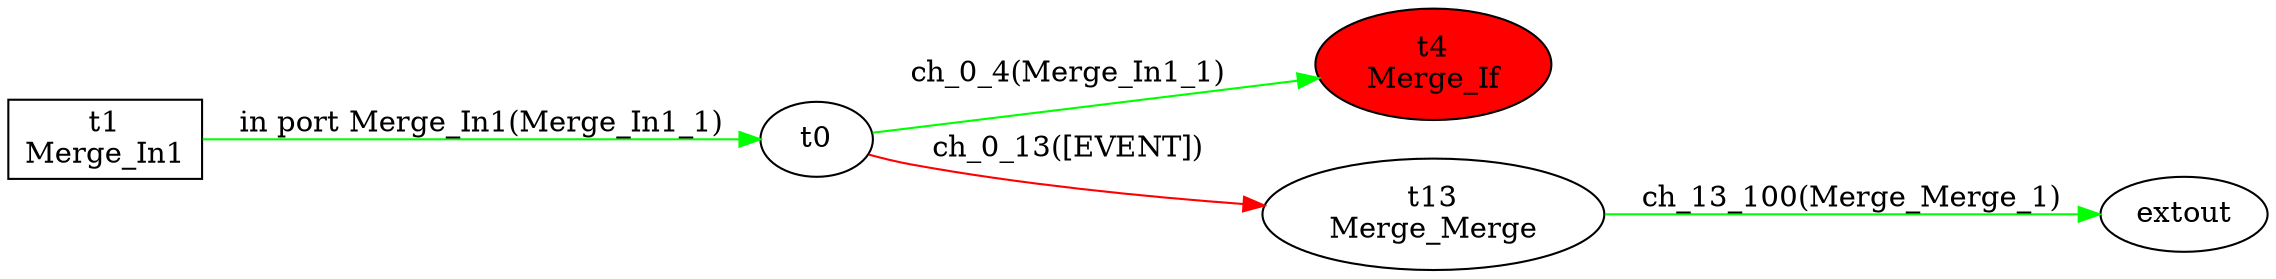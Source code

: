 digraph csp {
	graph [rankdir=LR];
	Merge_If	 [fillcolor=red,
		label="t4\nMerge_If",
		style=filled];
	t0 -> Merge_If	 [color=green,
		label="ch_0_4(Merge_In1_1)"];
	Merge_Merge	 [label="t13\nMerge_Merge"];
	t0 -> Merge_Merge	 [color=red,
		label="ch_0_13([EVENT])"];
	extout	 [label=extout];
	Merge_In1	 [label="t1\nMerge_In1",
		shape=box];
	Merge_In1 -> t0	 [color=green,
		label="in port Merge_In1(Merge_In1_1)"];
	Merge_Merge -> extout	 [color=green,
		label="ch_13_100(Merge_Merge_1)"];
}
